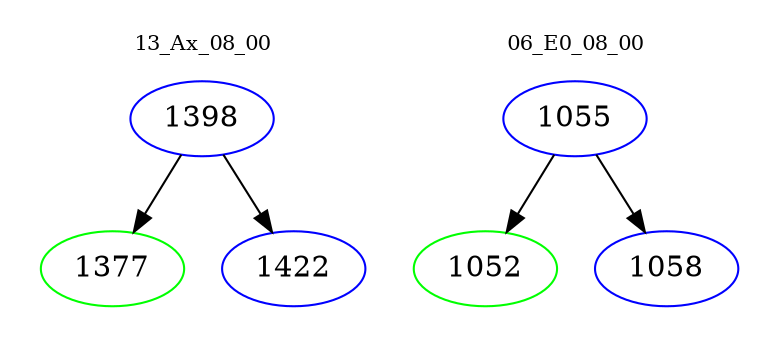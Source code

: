 digraph{
subgraph cluster_0 {
color = white
label = "13_Ax_08_00";
fontsize=10;
T0_1398 [label="1398", color="blue"]
T0_1398 -> T0_1377 [color="black"]
T0_1377 [label="1377", color="green"]
T0_1398 -> T0_1422 [color="black"]
T0_1422 [label="1422", color="blue"]
}
subgraph cluster_1 {
color = white
label = "06_E0_08_00";
fontsize=10;
T1_1055 [label="1055", color="blue"]
T1_1055 -> T1_1052 [color="black"]
T1_1052 [label="1052", color="green"]
T1_1055 -> T1_1058 [color="black"]
T1_1058 [label="1058", color="blue"]
}
}
